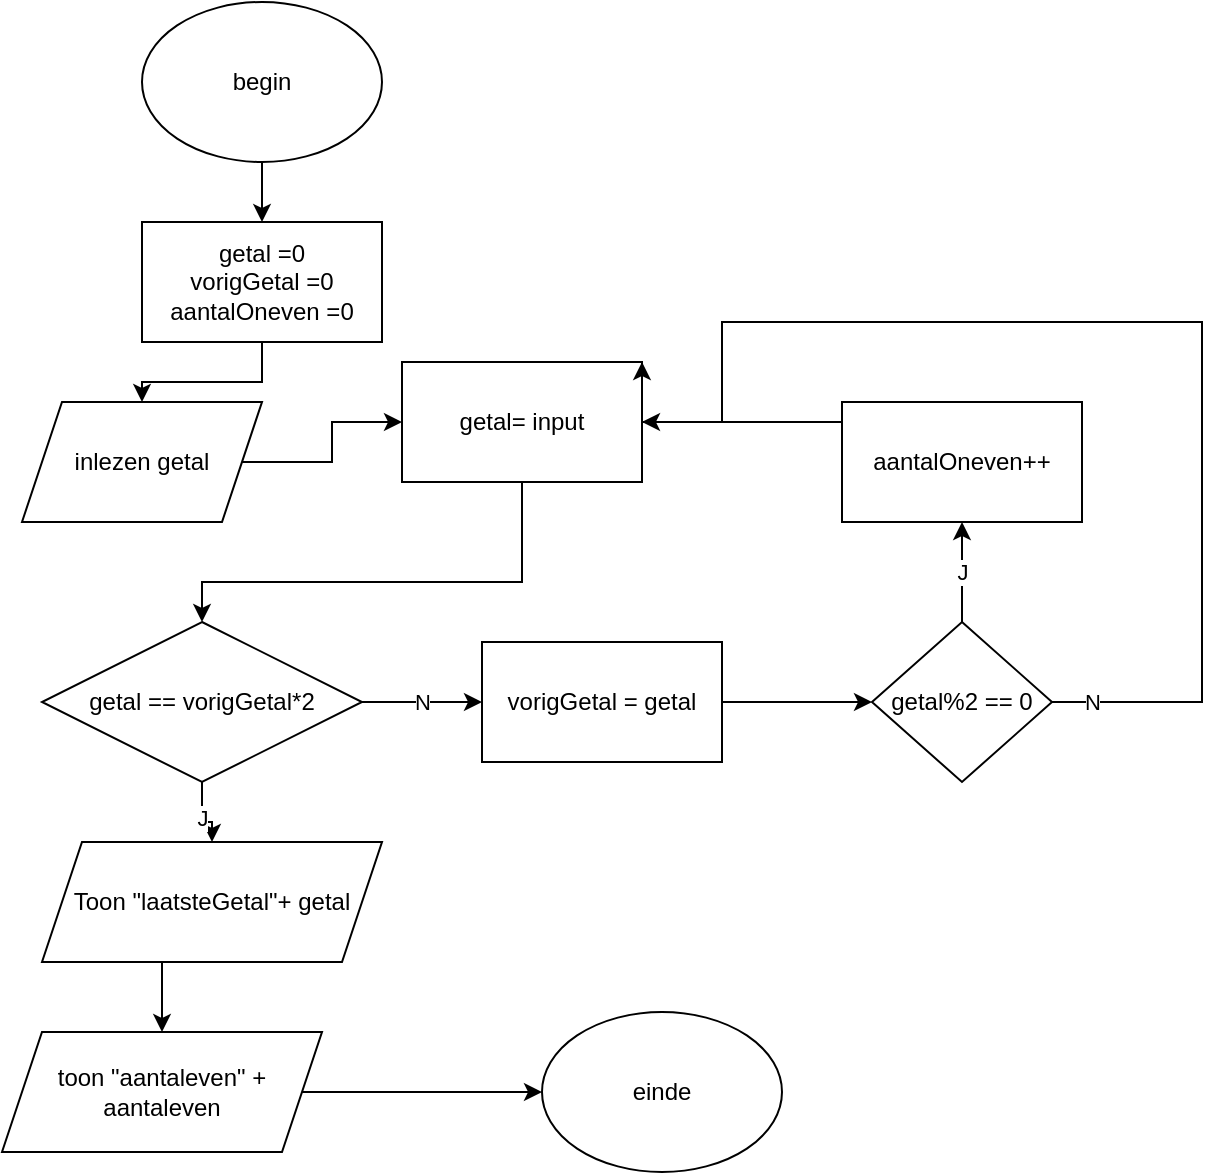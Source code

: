 <mxfile version="15.4.0" type="device"><diagram id="7yQ-UB7klXBAPLQ5xacY" name="Pagina-1"><mxGraphModel dx="1202" dy="594" grid="1" gridSize="10" guides="1" tooltips="1" connect="1" arrows="1" fold="1" page="1" pageScale="1" pageWidth="827" pageHeight="1169" math="0" shadow="0"><root><mxCell id="0"/><mxCell id="1" parent="0"/><mxCell id="vSjLkYNVJ_-vqoPOy6mc-4" style="edgeStyle=orthogonalEdgeStyle;rounded=0;orthogonalLoop=1;jettySize=auto;html=1;entryX=0.5;entryY=0;entryDx=0;entryDy=0;" edge="1" parent="1" source="vSjLkYNVJ_-vqoPOy6mc-1" target="vSjLkYNVJ_-vqoPOy6mc-3"><mxGeometry relative="1" as="geometry"/></mxCell><mxCell id="vSjLkYNVJ_-vqoPOy6mc-1" value="begin" style="ellipse;whiteSpace=wrap;html=1;" vertex="1" parent="1"><mxGeometry x="100" y="70" width="120" height="80" as="geometry"/></mxCell><mxCell id="vSjLkYNVJ_-vqoPOy6mc-2" value="einde" style="ellipse;whiteSpace=wrap;html=1;" vertex="1" parent="1"><mxGeometry x="300" y="575" width="120" height="80" as="geometry"/></mxCell><mxCell id="vSjLkYNVJ_-vqoPOy6mc-7" style="edgeStyle=orthogonalEdgeStyle;rounded=0;orthogonalLoop=1;jettySize=auto;html=1;" edge="1" parent="1" source="vSjLkYNVJ_-vqoPOy6mc-3" target="vSjLkYNVJ_-vqoPOy6mc-5"><mxGeometry relative="1" as="geometry"/></mxCell><mxCell id="vSjLkYNVJ_-vqoPOy6mc-3" value="getal =0&lt;br&gt;vorigGetal =0&lt;br&gt;aantalOneven =0" style="rounded=0;whiteSpace=wrap;html=1;" vertex="1" parent="1"><mxGeometry x="100" y="180" width="120" height="60" as="geometry"/></mxCell><mxCell id="vSjLkYNVJ_-vqoPOy6mc-11" value="" style="edgeStyle=orthogonalEdgeStyle;rounded=0;orthogonalLoop=1;jettySize=auto;html=1;" edge="1" parent="1" source="vSjLkYNVJ_-vqoPOy6mc-5" target="vSjLkYNVJ_-vqoPOy6mc-10"><mxGeometry relative="1" as="geometry"/></mxCell><mxCell id="vSjLkYNVJ_-vqoPOy6mc-5" value="inlezen getal" style="shape=parallelogram;perimeter=parallelogramPerimeter;whiteSpace=wrap;html=1;fixedSize=1;" vertex="1" parent="1"><mxGeometry x="40" y="270" width="120" height="60" as="geometry"/></mxCell><mxCell id="vSjLkYNVJ_-vqoPOy6mc-13" value="N" style="edgeStyle=orthogonalEdgeStyle;rounded=0;orthogonalLoop=1;jettySize=auto;html=1;entryX=0;entryY=0.5;entryDx=0;entryDy=0;" edge="1" parent="1" source="vSjLkYNVJ_-vqoPOy6mc-6" target="vSjLkYNVJ_-vqoPOy6mc-18"><mxGeometry relative="1" as="geometry"><mxPoint x="250" y="420" as="targetPoint"/></mxGeometry></mxCell><mxCell id="vSjLkYNVJ_-vqoPOy6mc-28" value="J" style="edgeStyle=orthogonalEdgeStyle;rounded=0;orthogonalLoop=1;jettySize=auto;html=1;" edge="1" parent="1" source="vSjLkYNVJ_-vqoPOy6mc-6" target="vSjLkYNVJ_-vqoPOy6mc-27"><mxGeometry relative="1" as="geometry"/></mxCell><mxCell id="vSjLkYNVJ_-vqoPOy6mc-6" value="getal == vorigGetal*2" style="rhombus;whiteSpace=wrap;html=1;" vertex="1" parent="1"><mxGeometry x="50" y="380" width="160" height="80" as="geometry"/></mxCell><mxCell id="vSjLkYNVJ_-vqoPOy6mc-12" style="edgeStyle=orthogonalEdgeStyle;rounded=0;orthogonalLoop=1;jettySize=auto;html=1;entryX=0.5;entryY=0;entryDx=0;entryDy=0;" edge="1" parent="1" source="vSjLkYNVJ_-vqoPOy6mc-10" target="vSjLkYNVJ_-vqoPOy6mc-6"><mxGeometry relative="1" as="geometry"><Array as="points"><mxPoint x="290" y="360"/><mxPoint x="130" y="360"/></Array></mxGeometry></mxCell><mxCell id="vSjLkYNVJ_-vqoPOy6mc-10" value="getal= input" style="whiteSpace=wrap;html=1;" vertex="1" parent="1"><mxGeometry x="230" y="250" width="120" height="60" as="geometry"/></mxCell><mxCell id="vSjLkYNVJ_-vqoPOy6mc-20" value="" style="edgeStyle=orthogonalEdgeStyle;rounded=0;orthogonalLoop=1;jettySize=auto;html=1;" edge="1" parent="1" source="vSjLkYNVJ_-vqoPOy6mc-18" target="vSjLkYNVJ_-vqoPOy6mc-19"><mxGeometry relative="1" as="geometry"/></mxCell><mxCell id="vSjLkYNVJ_-vqoPOy6mc-18" value="vorigGetal = getal" style="rounded=0;whiteSpace=wrap;html=1;" vertex="1" parent="1"><mxGeometry x="270" y="390" width="120" height="60" as="geometry"/></mxCell><mxCell id="vSjLkYNVJ_-vqoPOy6mc-22" value="J" style="edgeStyle=orthogonalEdgeStyle;rounded=0;orthogonalLoop=1;jettySize=auto;html=1;" edge="1" parent="1" source="vSjLkYNVJ_-vqoPOy6mc-19" target="vSjLkYNVJ_-vqoPOy6mc-21"><mxGeometry relative="1" as="geometry"/></mxCell><mxCell id="vSjLkYNVJ_-vqoPOy6mc-26" value="N" style="edgeStyle=orthogonalEdgeStyle;rounded=0;orthogonalLoop=1;jettySize=auto;html=1;entryX=1;entryY=0;entryDx=0;entryDy=0;" edge="1" parent="1" source="vSjLkYNVJ_-vqoPOy6mc-19" target="vSjLkYNVJ_-vqoPOy6mc-10"><mxGeometry x="-0.936" relative="1" as="geometry"><Array as="points"><mxPoint x="630" y="420"/><mxPoint x="630" y="230"/><mxPoint x="390" y="230"/><mxPoint x="390" y="280"/><mxPoint x="350" y="280"/></Array><mxPoint as="offset"/></mxGeometry></mxCell><mxCell id="vSjLkYNVJ_-vqoPOy6mc-19" value="getal%2 == 0" style="rhombus;whiteSpace=wrap;html=1;rounded=0;" vertex="1" parent="1"><mxGeometry x="465" y="380" width="90" height="80" as="geometry"/></mxCell><mxCell id="vSjLkYNVJ_-vqoPOy6mc-23" style="edgeStyle=orthogonalEdgeStyle;rounded=0;orthogonalLoop=1;jettySize=auto;html=1;" edge="1" parent="1" source="vSjLkYNVJ_-vqoPOy6mc-21" target="vSjLkYNVJ_-vqoPOy6mc-10"><mxGeometry relative="1" as="geometry"><Array as="points"><mxPoint x="420" y="280"/><mxPoint x="420" y="280"/></Array></mxGeometry></mxCell><mxCell id="vSjLkYNVJ_-vqoPOy6mc-21" value="aantalOneven++" style="whiteSpace=wrap;html=1;rounded=0;" vertex="1" parent="1"><mxGeometry x="450" y="270" width="120" height="60" as="geometry"/></mxCell><mxCell id="vSjLkYNVJ_-vqoPOy6mc-30" style="edgeStyle=orthogonalEdgeStyle;rounded=0;orthogonalLoop=1;jettySize=auto;html=1;" edge="1" parent="1" source="vSjLkYNVJ_-vqoPOy6mc-27" target="vSjLkYNVJ_-vqoPOy6mc-29"><mxGeometry relative="1" as="geometry"><Array as="points"><mxPoint x="110" y="580"/><mxPoint x="110" y="580"/></Array></mxGeometry></mxCell><mxCell id="vSjLkYNVJ_-vqoPOy6mc-27" value="Toon &quot;laatsteGetal&quot;+ getal" style="shape=parallelogram;perimeter=parallelogramPerimeter;whiteSpace=wrap;html=1;fixedSize=1;" vertex="1" parent="1"><mxGeometry x="50" y="490" width="170" height="60" as="geometry"/></mxCell><mxCell id="vSjLkYNVJ_-vqoPOy6mc-32" style="edgeStyle=orthogonalEdgeStyle;rounded=0;orthogonalLoop=1;jettySize=auto;html=1;" edge="1" parent="1" source="vSjLkYNVJ_-vqoPOy6mc-29" target="vSjLkYNVJ_-vqoPOy6mc-2"><mxGeometry relative="1" as="geometry"/></mxCell><mxCell id="vSjLkYNVJ_-vqoPOy6mc-29" value="toon &quot;aantaleven&quot; + aantaleven" style="shape=parallelogram;perimeter=parallelogramPerimeter;whiteSpace=wrap;html=1;fixedSize=1;" vertex="1" parent="1"><mxGeometry x="30" y="585" width="160" height="60" as="geometry"/></mxCell></root></mxGraphModel></diagram></mxfile>